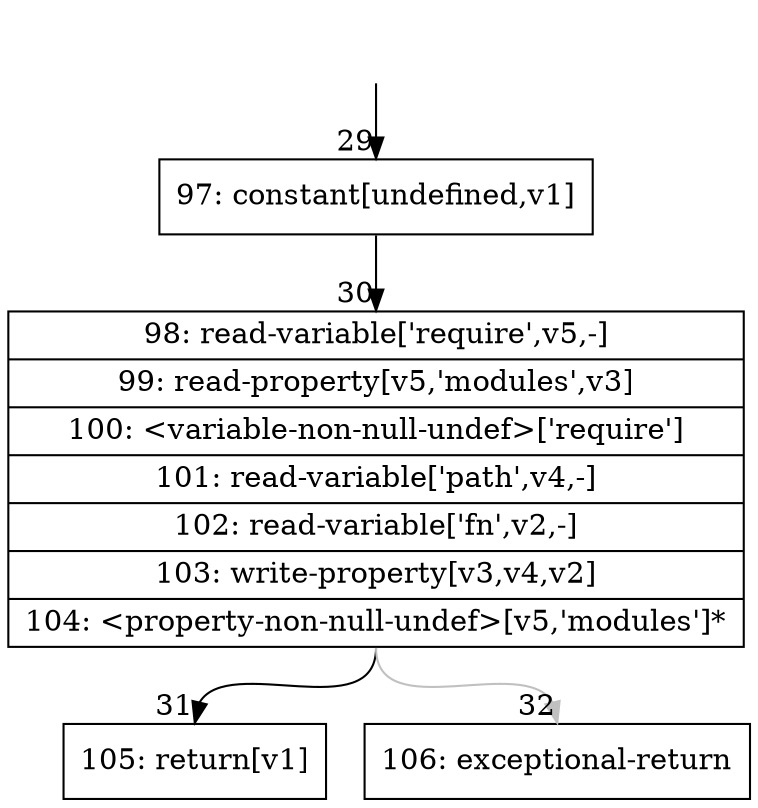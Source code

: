 digraph {
rankdir="TD"
BB_entry4[shape=none,label=""];
BB_entry4 -> BB29 [tailport=s, headport=n, headlabel="    29"]
BB29 [shape=record label="{97: constant[undefined,v1]}" ] 
BB29 -> BB30 [tailport=s, headport=n, headlabel="      30"]
BB30 [shape=record label="{98: read-variable['require',v5,-]|99: read-property[v5,'modules',v3]|100: \<variable-non-null-undef\>['require']|101: read-variable['path',v4,-]|102: read-variable['fn',v2,-]|103: write-property[v3,v4,v2]|104: \<property-non-null-undef\>[v5,'modules']*}" ] 
BB30 -> BB31 [tailport=s, headport=n, headlabel="      31"]
BB30 -> BB32 [tailport=s, headport=n, color=gray, headlabel="      32"]
BB31 [shape=record label="{105: return[v1]}" ] 
BB32 [shape=record label="{106: exceptional-return}" ] 
//#$~ 28
}
